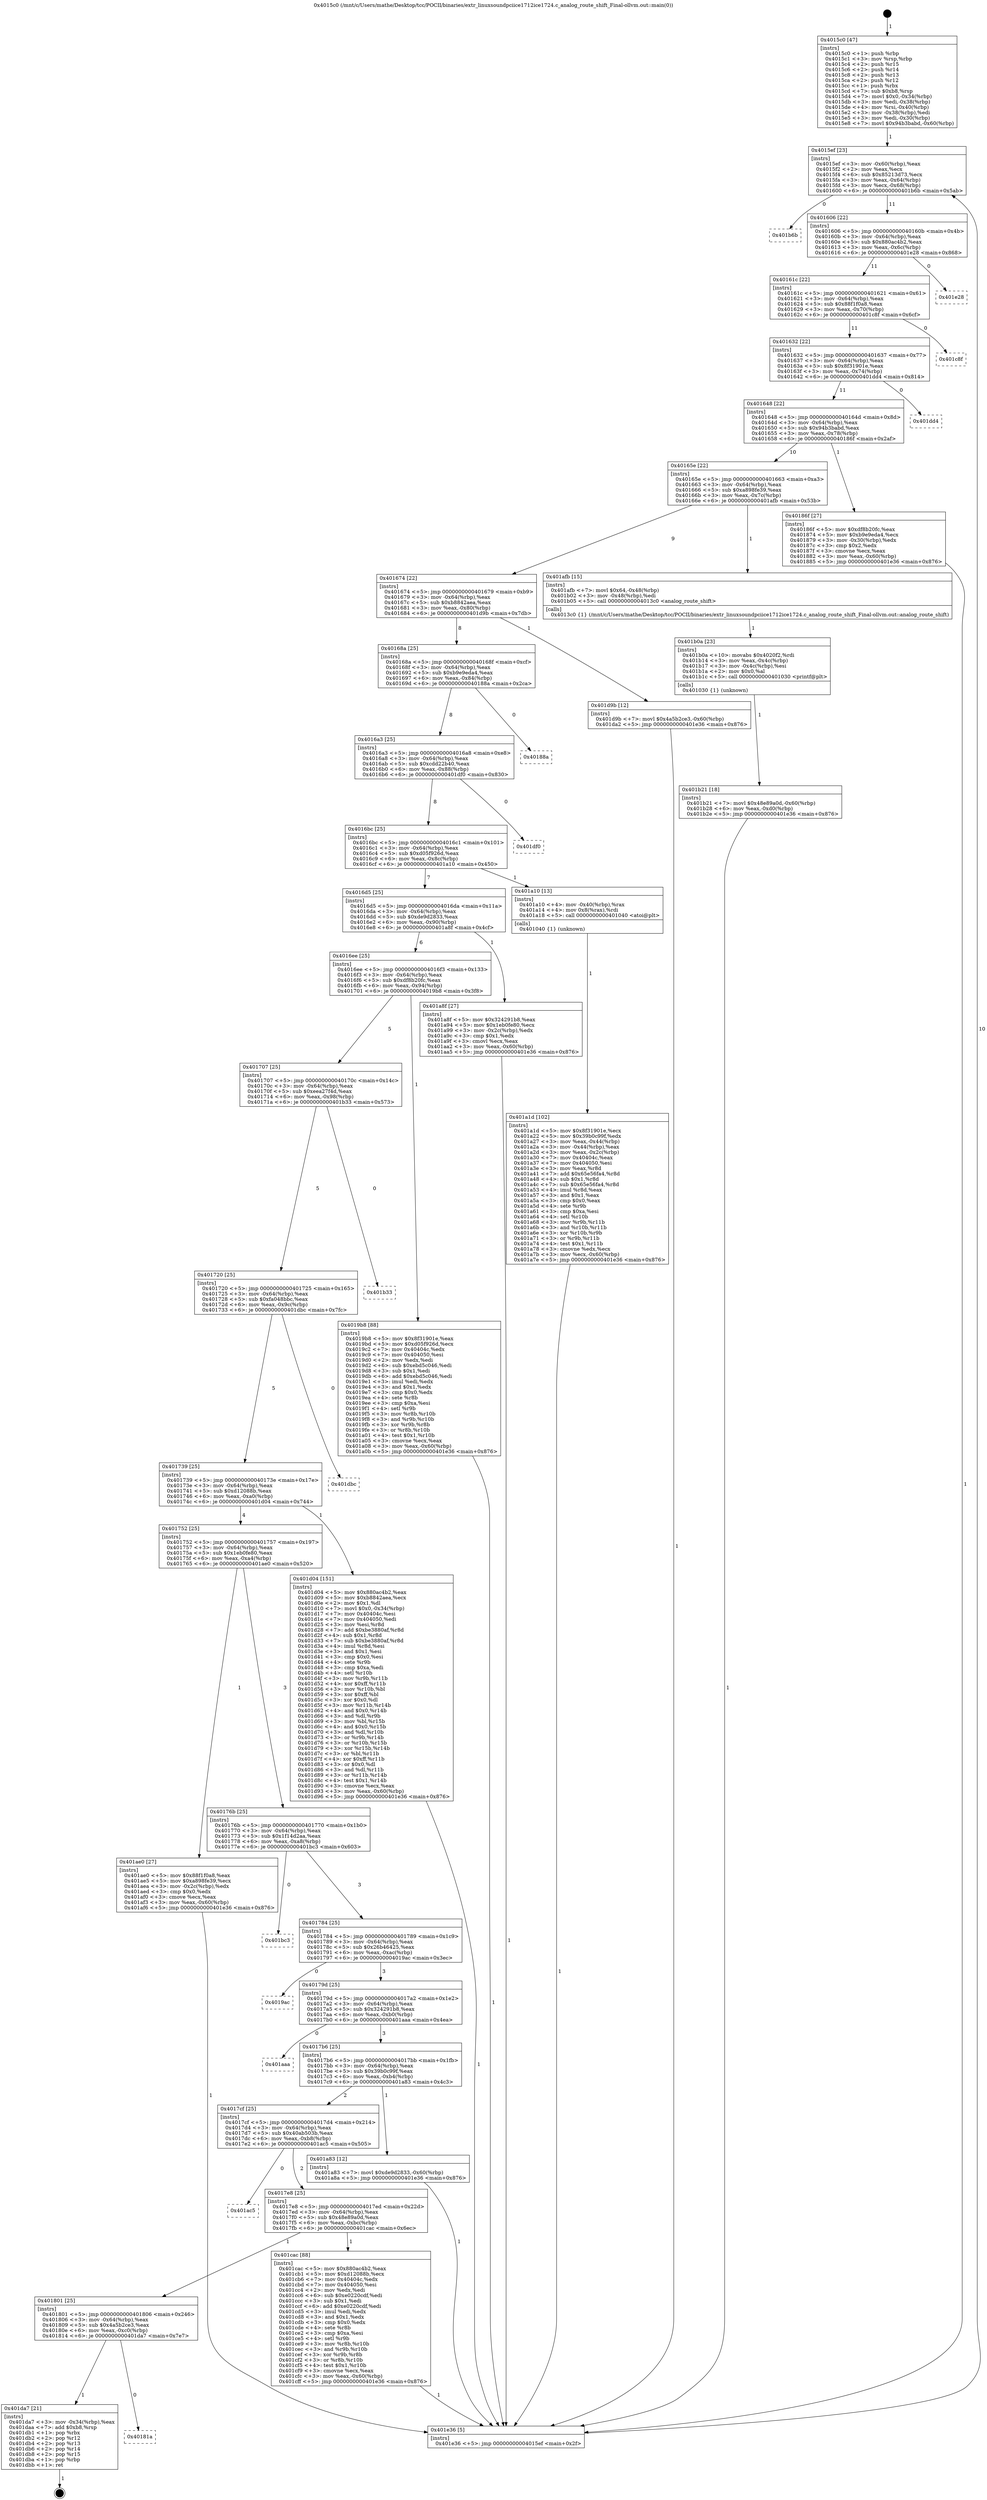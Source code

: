 digraph "0x4015c0" {
  label = "0x4015c0 (/mnt/c/Users/mathe/Desktop/tcc/POCII/binaries/extr_linuxsoundpciice1712ice1724.c_analog_route_shift_Final-ollvm.out::main(0))"
  labelloc = "t"
  node[shape=record]

  Entry [label="",width=0.3,height=0.3,shape=circle,fillcolor=black,style=filled]
  "0x4015ef" [label="{
     0x4015ef [23]\l
     | [instrs]\l
     &nbsp;&nbsp;0x4015ef \<+3\>: mov -0x60(%rbp),%eax\l
     &nbsp;&nbsp;0x4015f2 \<+2\>: mov %eax,%ecx\l
     &nbsp;&nbsp;0x4015f4 \<+6\>: sub $0x85213d73,%ecx\l
     &nbsp;&nbsp;0x4015fa \<+3\>: mov %eax,-0x64(%rbp)\l
     &nbsp;&nbsp;0x4015fd \<+3\>: mov %ecx,-0x68(%rbp)\l
     &nbsp;&nbsp;0x401600 \<+6\>: je 0000000000401b6b \<main+0x5ab\>\l
  }"]
  "0x401b6b" [label="{
     0x401b6b\l
  }", style=dashed]
  "0x401606" [label="{
     0x401606 [22]\l
     | [instrs]\l
     &nbsp;&nbsp;0x401606 \<+5\>: jmp 000000000040160b \<main+0x4b\>\l
     &nbsp;&nbsp;0x40160b \<+3\>: mov -0x64(%rbp),%eax\l
     &nbsp;&nbsp;0x40160e \<+5\>: sub $0x880ac4b2,%eax\l
     &nbsp;&nbsp;0x401613 \<+3\>: mov %eax,-0x6c(%rbp)\l
     &nbsp;&nbsp;0x401616 \<+6\>: je 0000000000401e28 \<main+0x868\>\l
  }"]
  Exit [label="",width=0.3,height=0.3,shape=circle,fillcolor=black,style=filled,peripheries=2]
  "0x401e28" [label="{
     0x401e28\l
  }", style=dashed]
  "0x40161c" [label="{
     0x40161c [22]\l
     | [instrs]\l
     &nbsp;&nbsp;0x40161c \<+5\>: jmp 0000000000401621 \<main+0x61\>\l
     &nbsp;&nbsp;0x401621 \<+3\>: mov -0x64(%rbp),%eax\l
     &nbsp;&nbsp;0x401624 \<+5\>: sub $0x88f1f0a8,%eax\l
     &nbsp;&nbsp;0x401629 \<+3\>: mov %eax,-0x70(%rbp)\l
     &nbsp;&nbsp;0x40162c \<+6\>: je 0000000000401c8f \<main+0x6cf\>\l
  }"]
  "0x40181a" [label="{
     0x40181a\l
  }", style=dashed]
  "0x401c8f" [label="{
     0x401c8f\l
  }", style=dashed]
  "0x401632" [label="{
     0x401632 [22]\l
     | [instrs]\l
     &nbsp;&nbsp;0x401632 \<+5\>: jmp 0000000000401637 \<main+0x77\>\l
     &nbsp;&nbsp;0x401637 \<+3\>: mov -0x64(%rbp),%eax\l
     &nbsp;&nbsp;0x40163a \<+5\>: sub $0x8f31901e,%eax\l
     &nbsp;&nbsp;0x40163f \<+3\>: mov %eax,-0x74(%rbp)\l
     &nbsp;&nbsp;0x401642 \<+6\>: je 0000000000401dd4 \<main+0x814\>\l
  }"]
  "0x401da7" [label="{
     0x401da7 [21]\l
     | [instrs]\l
     &nbsp;&nbsp;0x401da7 \<+3\>: mov -0x34(%rbp),%eax\l
     &nbsp;&nbsp;0x401daa \<+7\>: add $0xb8,%rsp\l
     &nbsp;&nbsp;0x401db1 \<+1\>: pop %rbx\l
     &nbsp;&nbsp;0x401db2 \<+2\>: pop %r12\l
     &nbsp;&nbsp;0x401db4 \<+2\>: pop %r13\l
     &nbsp;&nbsp;0x401db6 \<+2\>: pop %r14\l
     &nbsp;&nbsp;0x401db8 \<+2\>: pop %r15\l
     &nbsp;&nbsp;0x401dba \<+1\>: pop %rbp\l
     &nbsp;&nbsp;0x401dbb \<+1\>: ret\l
  }"]
  "0x401dd4" [label="{
     0x401dd4\l
  }", style=dashed]
  "0x401648" [label="{
     0x401648 [22]\l
     | [instrs]\l
     &nbsp;&nbsp;0x401648 \<+5\>: jmp 000000000040164d \<main+0x8d\>\l
     &nbsp;&nbsp;0x40164d \<+3\>: mov -0x64(%rbp),%eax\l
     &nbsp;&nbsp;0x401650 \<+5\>: sub $0x94b3babd,%eax\l
     &nbsp;&nbsp;0x401655 \<+3\>: mov %eax,-0x78(%rbp)\l
     &nbsp;&nbsp;0x401658 \<+6\>: je 000000000040186f \<main+0x2af\>\l
  }"]
  "0x401801" [label="{
     0x401801 [25]\l
     | [instrs]\l
     &nbsp;&nbsp;0x401801 \<+5\>: jmp 0000000000401806 \<main+0x246\>\l
     &nbsp;&nbsp;0x401806 \<+3\>: mov -0x64(%rbp),%eax\l
     &nbsp;&nbsp;0x401809 \<+5\>: sub $0x4a5b2ce3,%eax\l
     &nbsp;&nbsp;0x40180e \<+6\>: mov %eax,-0xc0(%rbp)\l
     &nbsp;&nbsp;0x401814 \<+6\>: je 0000000000401da7 \<main+0x7e7\>\l
  }"]
  "0x40186f" [label="{
     0x40186f [27]\l
     | [instrs]\l
     &nbsp;&nbsp;0x40186f \<+5\>: mov $0xdf8b20fc,%eax\l
     &nbsp;&nbsp;0x401874 \<+5\>: mov $0xb9e9eda4,%ecx\l
     &nbsp;&nbsp;0x401879 \<+3\>: mov -0x30(%rbp),%edx\l
     &nbsp;&nbsp;0x40187c \<+3\>: cmp $0x2,%edx\l
     &nbsp;&nbsp;0x40187f \<+3\>: cmovne %ecx,%eax\l
     &nbsp;&nbsp;0x401882 \<+3\>: mov %eax,-0x60(%rbp)\l
     &nbsp;&nbsp;0x401885 \<+5\>: jmp 0000000000401e36 \<main+0x876\>\l
  }"]
  "0x40165e" [label="{
     0x40165e [22]\l
     | [instrs]\l
     &nbsp;&nbsp;0x40165e \<+5\>: jmp 0000000000401663 \<main+0xa3\>\l
     &nbsp;&nbsp;0x401663 \<+3\>: mov -0x64(%rbp),%eax\l
     &nbsp;&nbsp;0x401666 \<+5\>: sub $0xa898fe39,%eax\l
     &nbsp;&nbsp;0x40166b \<+3\>: mov %eax,-0x7c(%rbp)\l
     &nbsp;&nbsp;0x40166e \<+6\>: je 0000000000401afb \<main+0x53b\>\l
  }"]
  "0x401e36" [label="{
     0x401e36 [5]\l
     | [instrs]\l
     &nbsp;&nbsp;0x401e36 \<+5\>: jmp 00000000004015ef \<main+0x2f\>\l
  }"]
  "0x4015c0" [label="{
     0x4015c0 [47]\l
     | [instrs]\l
     &nbsp;&nbsp;0x4015c0 \<+1\>: push %rbp\l
     &nbsp;&nbsp;0x4015c1 \<+3\>: mov %rsp,%rbp\l
     &nbsp;&nbsp;0x4015c4 \<+2\>: push %r15\l
     &nbsp;&nbsp;0x4015c6 \<+2\>: push %r14\l
     &nbsp;&nbsp;0x4015c8 \<+2\>: push %r13\l
     &nbsp;&nbsp;0x4015ca \<+2\>: push %r12\l
     &nbsp;&nbsp;0x4015cc \<+1\>: push %rbx\l
     &nbsp;&nbsp;0x4015cd \<+7\>: sub $0xb8,%rsp\l
     &nbsp;&nbsp;0x4015d4 \<+7\>: movl $0x0,-0x34(%rbp)\l
     &nbsp;&nbsp;0x4015db \<+3\>: mov %edi,-0x38(%rbp)\l
     &nbsp;&nbsp;0x4015de \<+4\>: mov %rsi,-0x40(%rbp)\l
     &nbsp;&nbsp;0x4015e2 \<+3\>: mov -0x38(%rbp),%edi\l
     &nbsp;&nbsp;0x4015e5 \<+3\>: mov %edi,-0x30(%rbp)\l
     &nbsp;&nbsp;0x4015e8 \<+7\>: movl $0x94b3babd,-0x60(%rbp)\l
  }"]
  "0x401cac" [label="{
     0x401cac [88]\l
     | [instrs]\l
     &nbsp;&nbsp;0x401cac \<+5\>: mov $0x880ac4b2,%eax\l
     &nbsp;&nbsp;0x401cb1 \<+5\>: mov $0xd12088b,%ecx\l
     &nbsp;&nbsp;0x401cb6 \<+7\>: mov 0x40404c,%edx\l
     &nbsp;&nbsp;0x401cbd \<+7\>: mov 0x404050,%esi\l
     &nbsp;&nbsp;0x401cc4 \<+2\>: mov %edx,%edi\l
     &nbsp;&nbsp;0x401cc6 \<+6\>: sub $0xe0220cdf,%edi\l
     &nbsp;&nbsp;0x401ccc \<+3\>: sub $0x1,%edi\l
     &nbsp;&nbsp;0x401ccf \<+6\>: add $0xe0220cdf,%edi\l
     &nbsp;&nbsp;0x401cd5 \<+3\>: imul %edi,%edx\l
     &nbsp;&nbsp;0x401cd8 \<+3\>: and $0x1,%edx\l
     &nbsp;&nbsp;0x401cdb \<+3\>: cmp $0x0,%edx\l
     &nbsp;&nbsp;0x401cde \<+4\>: sete %r8b\l
     &nbsp;&nbsp;0x401ce2 \<+3\>: cmp $0xa,%esi\l
     &nbsp;&nbsp;0x401ce5 \<+4\>: setl %r9b\l
     &nbsp;&nbsp;0x401ce9 \<+3\>: mov %r8b,%r10b\l
     &nbsp;&nbsp;0x401cec \<+3\>: and %r9b,%r10b\l
     &nbsp;&nbsp;0x401cef \<+3\>: xor %r9b,%r8b\l
     &nbsp;&nbsp;0x401cf2 \<+3\>: or %r8b,%r10b\l
     &nbsp;&nbsp;0x401cf5 \<+4\>: test $0x1,%r10b\l
     &nbsp;&nbsp;0x401cf9 \<+3\>: cmovne %ecx,%eax\l
     &nbsp;&nbsp;0x401cfc \<+3\>: mov %eax,-0x60(%rbp)\l
     &nbsp;&nbsp;0x401cff \<+5\>: jmp 0000000000401e36 \<main+0x876\>\l
  }"]
  "0x401afb" [label="{
     0x401afb [15]\l
     | [instrs]\l
     &nbsp;&nbsp;0x401afb \<+7\>: movl $0x64,-0x48(%rbp)\l
     &nbsp;&nbsp;0x401b02 \<+3\>: mov -0x48(%rbp),%edi\l
     &nbsp;&nbsp;0x401b05 \<+5\>: call 00000000004013c0 \<analog_route_shift\>\l
     | [calls]\l
     &nbsp;&nbsp;0x4013c0 \{1\} (/mnt/c/Users/mathe/Desktop/tcc/POCII/binaries/extr_linuxsoundpciice1712ice1724.c_analog_route_shift_Final-ollvm.out::analog_route_shift)\l
  }"]
  "0x401674" [label="{
     0x401674 [22]\l
     | [instrs]\l
     &nbsp;&nbsp;0x401674 \<+5\>: jmp 0000000000401679 \<main+0xb9\>\l
     &nbsp;&nbsp;0x401679 \<+3\>: mov -0x64(%rbp),%eax\l
     &nbsp;&nbsp;0x40167c \<+5\>: sub $0xb8842aea,%eax\l
     &nbsp;&nbsp;0x401681 \<+3\>: mov %eax,-0x80(%rbp)\l
     &nbsp;&nbsp;0x401684 \<+6\>: je 0000000000401d9b \<main+0x7db\>\l
  }"]
  "0x4017e8" [label="{
     0x4017e8 [25]\l
     | [instrs]\l
     &nbsp;&nbsp;0x4017e8 \<+5\>: jmp 00000000004017ed \<main+0x22d\>\l
     &nbsp;&nbsp;0x4017ed \<+3\>: mov -0x64(%rbp),%eax\l
     &nbsp;&nbsp;0x4017f0 \<+5\>: sub $0x48e89a0d,%eax\l
     &nbsp;&nbsp;0x4017f5 \<+6\>: mov %eax,-0xbc(%rbp)\l
     &nbsp;&nbsp;0x4017fb \<+6\>: je 0000000000401cac \<main+0x6ec\>\l
  }"]
  "0x401d9b" [label="{
     0x401d9b [12]\l
     | [instrs]\l
     &nbsp;&nbsp;0x401d9b \<+7\>: movl $0x4a5b2ce3,-0x60(%rbp)\l
     &nbsp;&nbsp;0x401da2 \<+5\>: jmp 0000000000401e36 \<main+0x876\>\l
  }"]
  "0x40168a" [label="{
     0x40168a [25]\l
     | [instrs]\l
     &nbsp;&nbsp;0x40168a \<+5\>: jmp 000000000040168f \<main+0xcf\>\l
     &nbsp;&nbsp;0x40168f \<+3\>: mov -0x64(%rbp),%eax\l
     &nbsp;&nbsp;0x401692 \<+5\>: sub $0xb9e9eda4,%eax\l
     &nbsp;&nbsp;0x401697 \<+6\>: mov %eax,-0x84(%rbp)\l
     &nbsp;&nbsp;0x40169d \<+6\>: je 000000000040188a \<main+0x2ca\>\l
  }"]
  "0x401ac5" [label="{
     0x401ac5\l
  }", style=dashed]
  "0x40188a" [label="{
     0x40188a\l
  }", style=dashed]
  "0x4016a3" [label="{
     0x4016a3 [25]\l
     | [instrs]\l
     &nbsp;&nbsp;0x4016a3 \<+5\>: jmp 00000000004016a8 \<main+0xe8\>\l
     &nbsp;&nbsp;0x4016a8 \<+3\>: mov -0x64(%rbp),%eax\l
     &nbsp;&nbsp;0x4016ab \<+5\>: sub $0xcdd22b40,%eax\l
     &nbsp;&nbsp;0x4016b0 \<+6\>: mov %eax,-0x88(%rbp)\l
     &nbsp;&nbsp;0x4016b6 \<+6\>: je 0000000000401df0 \<main+0x830\>\l
  }"]
  "0x401b21" [label="{
     0x401b21 [18]\l
     | [instrs]\l
     &nbsp;&nbsp;0x401b21 \<+7\>: movl $0x48e89a0d,-0x60(%rbp)\l
     &nbsp;&nbsp;0x401b28 \<+6\>: mov %eax,-0xd0(%rbp)\l
     &nbsp;&nbsp;0x401b2e \<+5\>: jmp 0000000000401e36 \<main+0x876\>\l
  }"]
  "0x401df0" [label="{
     0x401df0\l
  }", style=dashed]
  "0x4016bc" [label="{
     0x4016bc [25]\l
     | [instrs]\l
     &nbsp;&nbsp;0x4016bc \<+5\>: jmp 00000000004016c1 \<main+0x101\>\l
     &nbsp;&nbsp;0x4016c1 \<+3\>: mov -0x64(%rbp),%eax\l
     &nbsp;&nbsp;0x4016c4 \<+5\>: sub $0xd05f926d,%eax\l
     &nbsp;&nbsp;0x4016c9 \<+6\>: mov %eax,-0x8c(%rbp)\l
     &nbsp;&nbsp;0x4016cf \<+6\>: je 0000000000401a10 \<main+0x450\>\l
  }"]
  "0x401b0a" [label="{
     0x401b0a [23]\l
     | [instrs]\l
     &nbsp;&nbsp;0x401b0a \<+10\>: movabs $0x4020f2,%rdi\l
     &nbsp;&nbsp;0x401b14 \<+3\>: mov %eax,-0x4c(%rbp)\l
     &nbsp;&nbsp;0x401b17 \<+3\>: mov -0x4c(%rbp),%esi\l
     &nbsp;&nbsp;0x401b1a \<+2\>: mov $0x0,%al\l
     &nbsp;&nbsp;0x401b1c \<+5\>: call 0000000000401030 \<printf@plt\>\l
     | [calls]\l
     &nbsp;&nbsp;0x401030 \{1\} (unknown)\l
  }"]
  "0x401a10" [label="{
     0x401a10 [13]\l
     | [instrs]\l
     &nbsp;&nbsp;0x401a10 \<+4\>: mov -0x40(%rbp),%rax\l
     &nbsp;&nbsp;0x401a14 \<+4\>: mov 0x8(%rax),%rdi\l
     &nbsp;&nbsp;0x401a18 \<+5\>: call 0000000000401040 \<atoi@plt\>\l
     | [calls]\l
     &nbsp;&nbsp;0x401040 \{1\} (unknown)\l
  }"]
  "0x4016d5" [label="{
     0x4016d5 [25]\l
     | [instrs]\l
     &nbsp;&nbsp;0x4016d5 \<+5\>: jmp 00000000004016da \<main+0x11a\>\l
     &nbsp;&nbsp;0x4016da \<+3\>: mov -0x64(%rbp),%eax\l
     &nbsp;&nbsp;0x4016dd \<+5\>: sub $0xde9d2833,%eax\l
     &nbsp;&nbsp;0x4016e2 \<+6\>: mov %eax,-0x90(%rbp)\l
     &nbsp;&nbsp;0x4016e8 \<+6\>: je 0000000000401a8f \<main+0x4cf\>\l
  }"]
  "0x4017cf" [label="{
     0x4017cf [25]\l
     | [instrs]\l
     &nbsp;&nbsp;0x4017cf \<+5\>: jmp 00000000004017d4 \<main+0x214\>\l
     &nbsp;&nbsp;0x4017d4 \<+3\>: mov -0x64(%rbp),%eax\l
     &nbsp;&nbsp;0x4017d7 \<+5\>: sub $0x40ab503b,%eax\l
     &nbsp;&nbsp;0x4017dc \<+6\>: mov %eax,-0xb8(%rbp)\l
     &nbsp;&nbsp;0x4017e2 \<+6\>: je 0000000000401ac5 \<main+0x505\>\l
  }"]
  "0x401a8f" [label="{
     0x401a8f [27]\l
     | [instrs]\l
     &nbsp;&nbsp;0x401a8f \<+5\>: mov $0x324291b8,%eax\l
     &nbsp;&nbsp;0x401a94 \<+5\>: mov $0x1eb0fe80,%ecx\l
     &nbsp;&nbsp;0x401a99 \<+3\>: mov -0x2c(%rbp),%edx\l
     &nbsp;&nbsp;0x401a9c \<+3\>: cmp $0x1,%edx\l
     &nbsp;&nbsp;0x401a9f \<+3\>: cmovl %ecx,%eax\l
     &nbsp;&nbsp;0x401aa2 \<+3\>: mov %eax,-0x60(%rbp)\l
     &nbsp;&nbsp;0x401aa5 \<+5\>: jmp 0000000000401e36 \<main+0x876\>\l
  }"]
  "0x4016ee" [label="{
     0x4016ee [25]\l
     | [instrs]\l
     &nbsp;&nbsp;0x4016ee \<+5\>: jmp 00000000004016f3 \<main+0x133\>\l
     &nbsp;&nbsp;0x4016f3 \<+3\>: mov -0x64(%rbp),%eax\l
     &nbsp;&nbsp;0x4016f6 \<+5\>: sub $0xdf8b20fc,%eax\l
     &nbsp;&nbsp;0x4016fb \<+6\>: mov %eax,-0x94(%rbp)\l
     &nbsp;&nbsp;0x401701 \<+6\>: je 00000000004019b8 \<main+0x3f8\>\l
  }"]
  "0x401a83" [label="{
     0x401a83 [12]\l
     | [instrs]\l
     &nbsp;&nbsp;0x401a83 \<+7\>: movl $0xde9d2833,-0x60(%rbp)\l
     &nbsp;&nbsp;0x401a8a \<+5\>: jmp 0000000000401e36 \<main+0x876\>\l
  }"]
  "0x4019b8" [label="{
     0x4019b8 [88]\l
     | [instrs]\l
     &nbsp;&nbsp;0x4019b8 \<+5\>: mov $0x8f31901e,%eax\l
     &nbsp;&nbsp;0x4019bd \<+5\>: mov $0xd05f926d,%ecx\l
     &nbsp;&nbsp;0x4019c2 \<+7\>: mov 0x40404c,%edx\l
     &nbsp;&nbsp;0x4019c9 \<+7\>: mov 0x404050,%esi\l
     &nbsp;&nbsp;0x4019d0 \<+2\>: mov %edx,%edi\l
     &nbsp;&nbsp;0x4019d2 \<+6\>: sub $0xebd5c046,%edi\l
     &nbsp;&nbsp;0x4019d8 \<+3\>: sub $0x1,%edi\l
     &nbsp;&nbsp;0x4019db \<+6\>: add $0xebd5c046,%edi\l
     &nbsp;&nbsp;0x4019e1 \<+3\>: imul %edi,%edx\l
     &nbsp;&nbsp;0x4019e4 \<+3\>: and $0x1,%edx\l
     &nbsp;&nbsp;0x4019e7 \<+3\>: cmp $0x0,%edx\l
     &nbsp;&nbsp;0x4019ea \<+4\>: sete %r8b\l
     &nbsp;&nbsp;0x4019ee \<+3\>: cmp $0xa,%esi\l
     &nbsp;&nbsp;0x4019f1 \<+4\>: setl %r9b\l
     &nbsp;&nbsp;0x4019f5 \<+3\>: mov %r8b,%r10b\l
     &nbsp;&nbsp;0x4019f8 \<+3\>: and %r9b,%r10b\l
     &nbsp;&nbsp;0x4019fb \<+3\>: xor %r9b,%r8b\l
     &nbsp;&nbsp;0x4019fe \<+3\>: or %r8b,%r10b\l
     &nbsp;&nbsp;0x401a01 \<+4\>: test $0x1,%r10b\l
     &nbsp;&nbsp;0x401a05 \<+3\>: cmovne %ecx,%eax\l
     &nbsp;&nbsp;0x401a08 \<+3\>: mov %eax,-0x60(%rbp)\l
     &nbsp;&nbsp;0x401a0b \<+5\>: jmp 0000000000401e36 \<main+0x876\>\l
  }"]
  "0x401707" [label="{
     0x401707 [25]\l
     | [instrs]\l
     &nbsp;&nbsp;0x401707 \<+5\>: jmp 000000000040170c \<main+0x14c\>\l
     &nbsp;&nbsp;0x40170c \<+3\>: mov -0x64(%rbp),%eax\l
     &nbsp;&nbsp;0x40170f \<+5\>: sub $0xeea27f4d,%eax\l
     &nbsp;&nbsp;0x401714 \<+6\>: mov %eax,-0x98(%rbp)\l
     &nbsp;&nbsp;0x40171a \<+6\>: je 0000000000401b33 \<main+0x573\>\l
  }"]
  "0x401a1d" [label="{
     0x401a1d [102]\l
     | [instrs]\l
     &nbsp;&nbsp;0x401a1d \<+5\>: mov $0x8f31901e,%ecx\l
     &nbsp;&nbsp;0x401a22 \<+5\>: mov $0x39b0c99f,%edx\l
     &nbsp;&nbsp;0x401a27 \<+3\>: mov %eax,-0x44(%rbp)\l
     &nbsp;&nbsp;0x401a2a \<+3\>: mov -0x44(%rbp),%eax\l
     &nbsp;&nbsp;0x401a2d \<+3\>: mov %eax,-0x2c(%rbp)\l
     &nbsp;&nbsp;0x401a30 \<+7\>: mov 0x40404c,%eax\l
     &nbsp;&nbsp;0x401a37 \<+7\>: mov 0x404050,%esi\l
     &nbsp;&nbsp;0x401a3e \<+3\>: mov %eax,%r8d\l
     &nbsp;&nbsp;0x401a41 \<+7\>: add $0x65e56fa4,%r8d\l
     &nbsp;&nbsp;0x401a48 \<+4\>: sub $0x1,%r8d\l
     &nbsp;&nbsp;0x401a4c \<+7\>: sub $0x65e56fa4,%r8d\l
     &nbsp;&nbsp;0x401a53 \<+4\>: imul %r8d,%eax\l
     &nbsp;&nbsp;0x401a57 \<+3\>: and $0x1,%eax\l
     &nbsp;&nbsp;0x401a5a \<+3\>: cmp $0x0,%eax\l
     &nbsp;&nbsp;0x401a5d \<+4\>: sete %r9b\l
     &nbsp;&nbsp;0x401a61 \<+3\>: cmp $0xa,%esi\l
     &nbsp;&nbsp;0x401a64 \<+4\>: setl %r10b\l
     &nbsp;&nbsp;0x401a68 \<+3\>: mov %r9b,%r11b\l
     &nbsp;&nbsp;0x401a6b \<+3\>: and %r10b,%r11b\l
     &nbsp;&nbsp;0x401a6e \<+3\>: xor %r10b,%r9b\l
     &nbsp;&nbsp;0x401a71 \<+3\>: or %r9b,%r11b\l
     &nbsp;&nbsp;0x401a74 \<+4\>: test $0x1,%r11b\l
     &nbsp;&nbsp;0x401a78 \<+3\>: cmovne %edx,%ecx\l
     &nbsp;&nbsp;0x401a7b \<+3\>: mov %ecx,-0x60(%rbp)\l
     &nbsp;&nbsp;0x401a7e \<+5\>: jmp 0000000000401e36 \<main+0x876\>\l
  }"]
  "0x4017b6" [label="{
     0x4017b6 [25]\l
     | [instrs]\l
     &nbsp;&nbsp;0x4017b6 \<+5\>: jmp 00000000004017bb \<main+0x1fb\>\l
     &nbsp;&nbsp;0x4017bb \<+3\>: mov -0x64(%rbp),%eax\l
     &nbsp;&nbsp;0x4017be \<+5\>: sub $0x39b0c99f,%eax\l
     &nbsp;&nbsp;0x4017c3 \<+6\>: mov %eax,-0xb4(%rbp)\l
     &nbsp;&nbsp;0x4017c9 \<+6\>: je 0000000000401a83 \<main+0x4c3\>\l
  }"]
  "0x401b33" [label="{
     0x401b33\l
  }", style=dashed]
  "0x401720" [label="{
     0x401720 [25]\l
     | [instrs]\l
     &nbsp;&nbsp;0x401720 \<+5\>: jmp 0000000000401725 \<main+0x165\>\l
     &nbsp;&nbsp;0x401725 \<+3\>: mov -0x64(%rbp),%eax\l
     &nbsp;&nbsp;0x401728 \<+5\>: sub $0xfa048bbc,%eax\l
     &nbsp;&nbsp;0x40172d \<+6\>: mov %eax,-0x9c(%rbp)\l
     &nbsp;&nbsp;0x401733 \<+6\>: je 0000000000401dbc \<main+0x7fc\>\l
  }"]
  "0x401aaa" [label="{
     0x401aaa\l
  }", style=dashed]
  "0x401dbc" [label="{
     0x401dbc\l
  }", style=dashed]
  "0x401739" [label="{
     0x401739 [25]\l
     | [instrs]\l
     &nbsp;&nbsp;0x401739 \<+5\>: jmp 000000000040173e \<main+0x17e\>\l
     &nbsp;&nbsp;0x40173e \<+3\>: mov -0x64(%rbp),%eax\l
     &nbsp;&nbsp;0x401741 \<+5\>: sub $0xd12088b,%eax\l
     &nbsp;&nbsp;0x401746 \<+6\>: mov %eax,-0xa0(%rbp)\l
     &nbsp;&nbsp;0x40174c \<+6\>: je 0000000000401d04 \<main+0x744\>\l
  }"]
  "0x40179d" [label="{
     0x40179d [25]\l
     | [instrs]\l
     &nbsp;&nbsp;0x40179d \<+5\>: jmp 00000000004017a2 \<main+0x1e2\>\l
     &nbsp;&nbsp;0x4017a2 \<+3\>: mov -0x64(%rbp),%eax\l
     &nbsp;&nbsp;0x4017a5 \<+5\>: sub $0x324291b8,%eax\l
     &nbsp;&nbsp;0x4017aa \<+6\>: mov %eax,-0xb0(%rbp)\l
     &nbsp;&nbsp;0x4017b0 \<+6\>: je 0000000000401aaa \<main+0x4ea\>\l
  }"]
  "0x401d04" [label="{
     0x401d04 [151]\l
     | [instrs]\l
     &nbsp;&nbsp;0x401d04 \<+5\>: mov $0x880ac4b2,%eax\l
     &nbsp;&nbsp;0x401d09 \<+5\>: mov $0xb8842aea,%ecx\l
     &nbsp;&nbsp;0x401d0e \<+2\>: mov $0x1,%dl\l
     &nbsp;&nbsp;0x401d10 \<+7\>: movl $0x0,-0x34(%rbp)\l
     &nbsp;&nbsp;0x401d17 \<+7\>: mov 0x40404c,%esi\l
     &nbsp;&nbsp;0x401d1e \<+7\>: mov 0x404050,%edi\l
     &nbsp;&nbsp;0x401d25 \<+3\>: mov %esi,%r8d\l
     &nbsp;&nbsp;0x401d28 \<+7\>: add $0xbe3880af,%r8d\l
     &nbsp;&nbsp;0x401d2f \<+4\>: sub $0x1,%r8d\l
     &nbsp;&nbsp;0x401d33 \<+7\>: sub $0xbe3880af,%r8d\l
     &nbsp;&nbsp;0x401d3a \<+4\>: imul %r8d,%esi\l
     &nbsp;&nbsp;0x401d3e \<+3\>: and $0x1,%esi\l
     &nbsp;&nbsp;0x401d41 \<+3\>: cmp $0x0,%esi\l
     &nbsp;&nbsp;0x401d44 \<+4\>: sete %r9b\l
     &nbsp;&nbsp;0x401d48 \<+3\>: cmp $0xa,%edi\l
     &nbsp;&nbsp;0x401d4b \<+4\>: setl %r10b\l
     &nbsp;&nbsp;0x401d4f \<+3\>: mov %r9b,%r11b\l
     &nbsp;&nbsp;0x401d52 \<+4\>: xor $0xff,%r11b\l
     &nbsp;&nbsp;0x401d56 \<+3\>: mov %r10b,%bl\l
     &nbsp;&nbsp;0x401d59 \<+3\>: xor $0xff,%bl\l
     &nbsp;&nbsp;0x401d5c \<+3\>: xor $0x0,%dl\l
     &nbsp;&nbsp;0x401d5f \<+3\>: mov %r11b,%r14b\l
     &nbsp;&nbsp;0x401d62 \<+4\>: and $0x0,%r14b\l
     &nbsp;&nbsp;0x401d66 \<+3\>: and %dl,%r9b\l
     &nbsp;&nbsp;0x401d69 \<+3\>: mov %bl,%r15b\l
     &nbsp;&nbsp;0x401d6c \<+4\>: and $0x0,%r15b\l
     &nbsp;&nbsp;0x401d70 \<+3\>: and %dl,%r10b\l
     &nbsp;&nbsp;0x401d73 \<+3\>: or %r9b,%r14b\l
     &nbsp;&nbsp;0x401d76 \<+3\>: or %r10b,%r15b\l
     &nbsp;&nbsp;0x401d79 \<+3\>: xor %r15b,%r14b\l
     &nbsp;&nbsp;0x401d7c \<+3\>: or %bl,%r11b\l
     &nbsp;&nbsp;0x401d7f \<+4\>: xor $0xff,%r11b\l
     &nbsp;&nbsp;0x401d83 \<+3\>: or $0x0,%dl\l
     &nbsp;&nbsp;0x401d86 \<+3\>: and %dl,%r11b\l
     &nbsp;&nbsp;0x401d89 \<+3\>: or %r11b,%r14b\l
     &nbsp;&nbsp;0x401d8c \<+4\>: test $0x1,%r14b\l
     &nbsp;&nbsp;0x401d90 \<+3\>: cmovne %ecx,%eax\l
     &nbsp;&nbsp;0x401d93 \<+3\>: mov %eax,-0x60(%rbp)\l
     &nbsp;&nbsp;0x401d96 \<+5\>: jmp 0000000000401e36 \<main+0x876\>\l
  }"]
  "0x401752" [label="{
     0x401752 [25]\l
     | [instrs]\l
     &nbsp;&nbsp;0x401752 \<+5\>: jmp 0000000000401757 \<main+0x197\>\l
     &nbsp;&nbsp;0x401757 \<+3\>: mov -0x64(%rbp),%eax\l
     &nbsp;&nbsp;0x40175a \<+5\>: sub $0x1eb0fe80,%eax\l
     &nbsp;&nbsp;0x40175f \<+6\>: mov %eax,-0xa4(%rbp)\l
     &nbsp;&nbsp;0x401765 \<+6\>: je 0000000000401ae0 \<main+0x520\>\l
  }"]
  "0x4019ac" [label="{
     0x4019ac\l
  }", style=dashed]
  "0x401ae0" [label="{
     0x401ae0 [27]\l
     | [instrs]\l
     &nbsp;&nbsp;0x401ae0 \<+5\>: mov $0x88f1f0a8,%eax\l
     &nbsp;&nbsp;0x401ae5 \<+5\>: mov $0xa898fe39,%ecx\l
     &nbsp;&nbsp;0x401aea \<+3\>: mov -0x2c(%rbp),%edx\l
     &nbsp;&nbsp;0x401aed \<+3\>: cmp $0x0,%edx\l
     &nbsp;&nbsp;0x401af0 \<+3\>: cmove %ecx,%eax\l
     &nbsp;&nbsp;0x401af3 \<+3\>: mov %eax,-0x60(%rbp)\l
     &nbsp;&nbsp;0x401af6 \<+5\>: jmp 0000000000401e36 \<main+0x876\>\l
  }"]
  "0x40176b" [label="{
     0x40176b [25]\l
     | [instrs]\l
     &nbsp;&nbsp;0x40176b \<+5\>: jmp 0000000000401770 \<main+0x1b0\>\l
     &nbsp;&nbsp;0x401770 \<+3\>: mov -0x64(%rbp),%eax\l
     &nbsp;&nbsp;0x401773 \<+5\>: sub $0x1f14d2aa,%eax\l
     &nbsp;&nbsp;0x401778 \<+6\>: mov %eax,-0xa8(%rbp)\l
     &nbsp;&nbsp;0x40177e \<+6\>: je 0000000000401bc3 \<main+0x603\>\l
  }"]
  "0x401784" [label="{
     0x401784 [25]\l
     | [instrs]\l
     &nbsp;&nbsp;0x401784 \<+5\>: jmp 0000000000401789 \<main+0x1c9\>\l
     &nbsp;&nbsp;0x401789 \<+3\>: mov -0x64(%rbp),%eax\l
     &nbsp;&nbsp;0x40178c \<+5\>: sub $0x26b46425,%eax\l
     &nbsp;&nbsp;0x401791 \<+6\>: mov %eax,-0xac(%rbp)\l
     &nbsp;&nbsp;0x401797 \<+6\>: je 00000000004019ac \<main+0x3ec\>\l
  }"]
  "0x401bc3" [label="{
     0x401bc3\l
  }", style=dashed]
  Entry -> "0x4015c0" [label=" 1"]
  "0x4015ef" -> "0x401b6b" [label=" 0"]
  "0x4015ef" -> "0x401606" [label=" 11"]
  "0x401da7" -> Exit [label=" 1"]
  "0x401606" -> "0x401e28" [label=" 0"]
  "0x401606" -> "0x40161c" [label=" 11"]
  "0x401801" -> "0x40181a" [label=" 0"]
  "0x40161c" -> "0x401c8f" [label=" 0"]
  "0x40161c" -> "0x401632" [label=" 11"]
  "0x401801" -> "0x401da7" [label=" 1"]
  "0x401632" -> "0x401dd4" [label=" 0"]
  "0x401632" -> "0x401648" [label=" 11"]
  "0x401d9b" -> "0x401e36" [label=" 1"]
  "0x401648" -> "0x40186f" [label=" 1"]
  "0x401648" -> "0x40165e" [label=" 10"]
  "0x40186f" -> "0x401e36" [label=" 1"]
  "0x4015c0" -> "0x4015ef" [label=" 1"]
  "0x401e36" -> "0x4015ef" [label=" 10"]
  "0x401d04" -> "0x401e36" [label=" 1"]
  "0x40165e" -> "0x401afb" [label=" 1"]
  "0x40165e" -> "0x401674" [label=" 9"]
  "0x401cac" -> "0x401e36" [label=" 1"]
  "0x401674" -> "0x401d9b" [label=" 1"]
  "0x401674" -> "0x40168a" [label=" 8"]
  "0x4017e8" -> "0x401cac" [label=" 1"]
  "0x40168a" -> "0x40188a" [label=" 0"]
  "0x40168a" -> "0x4016a3" [label=" 8"]
  "0x4017e8" -> "0x401801" [label=" 1"]
  "0x4016a3" -> "0x401df0" [label=" 0"]
  "0x4016a3" -> "0x4016bc" [label=" 8"]
  "0x4017cf" -> "0x401ac5" [label=" 0"]
  "0x4016bc" -> "0x401a10" [label=" 1"]
  "0x4016bc" -> "0x4016d5" [label=" 7"]
  "0x4017cf" -> "0x4017e8" [label=" 2"]
  "0x4016d5" -> "0x401a8f" [label=" 1"]
  "0x4016d5" -> "0x4016ee" [label=" 6"]
  "0x401b21" -> "0x401e36" [label=" 1"]
  "0x4016ee" -> "0x4019b8" [label=" 1"]
  "0x4016ee" -> "0x401707" [label=" 5"]
  "0x4019b8" -> "0x401e36" [label=" 1"]
  "0x401a10" -> "0x401a1d" [label=" 1"]
  "0x401a1d" -> "0x401e36" [label=" 1"]
  "0x401b0a" -> "0x401b21" [label=" 1"]
  "0x401707" -> "0x401b33" [label=" 0"]
  "0x401707" -> "0x401720" [label=" 5"]
  "0x401ae0" -> "0x401e36" [label=" 1"]
  "0x401720" -> "0x401dbc" [label=" 0"]
  "0x401720" -> "0x401739" [label=" 5"]
  "0x401a8f" -> "0x401e36" [label=" 1"]
  "0x401739" -> "0x401d04" [label=" 1"]
  "0x401739" -> "0x401752" [label=" 4"]
  "0x4017b6" -> "0x4017cf" [label=" 2"]
  "0x401752" -> "0x401ae0" [label=" 1"]
  "0x401752" -> "0x40176b" [label=" 3"]
  "0x4017b6" -> "0x401a83" [label=" 1"]
  "0x40176b" -> "0x401bc3" [label=" 0"]
  "0x40176b" -> "0x401784" [label=" 3"]
  "0x401afb" -> "0x401b0a" [label=" 1"]
  "0x401784" -> "0x4019ac" [label=" 0"]
  "0x401784" -> "0x40179d" [label=" 3"]
  "0x401a83" -> "0x401e36" [label=" 1"]
  "0x40179d" -> "0x401aaa" [label=" 0"]
  "0x40179d" -> "0x4017b6" [label=" 3"]
}
